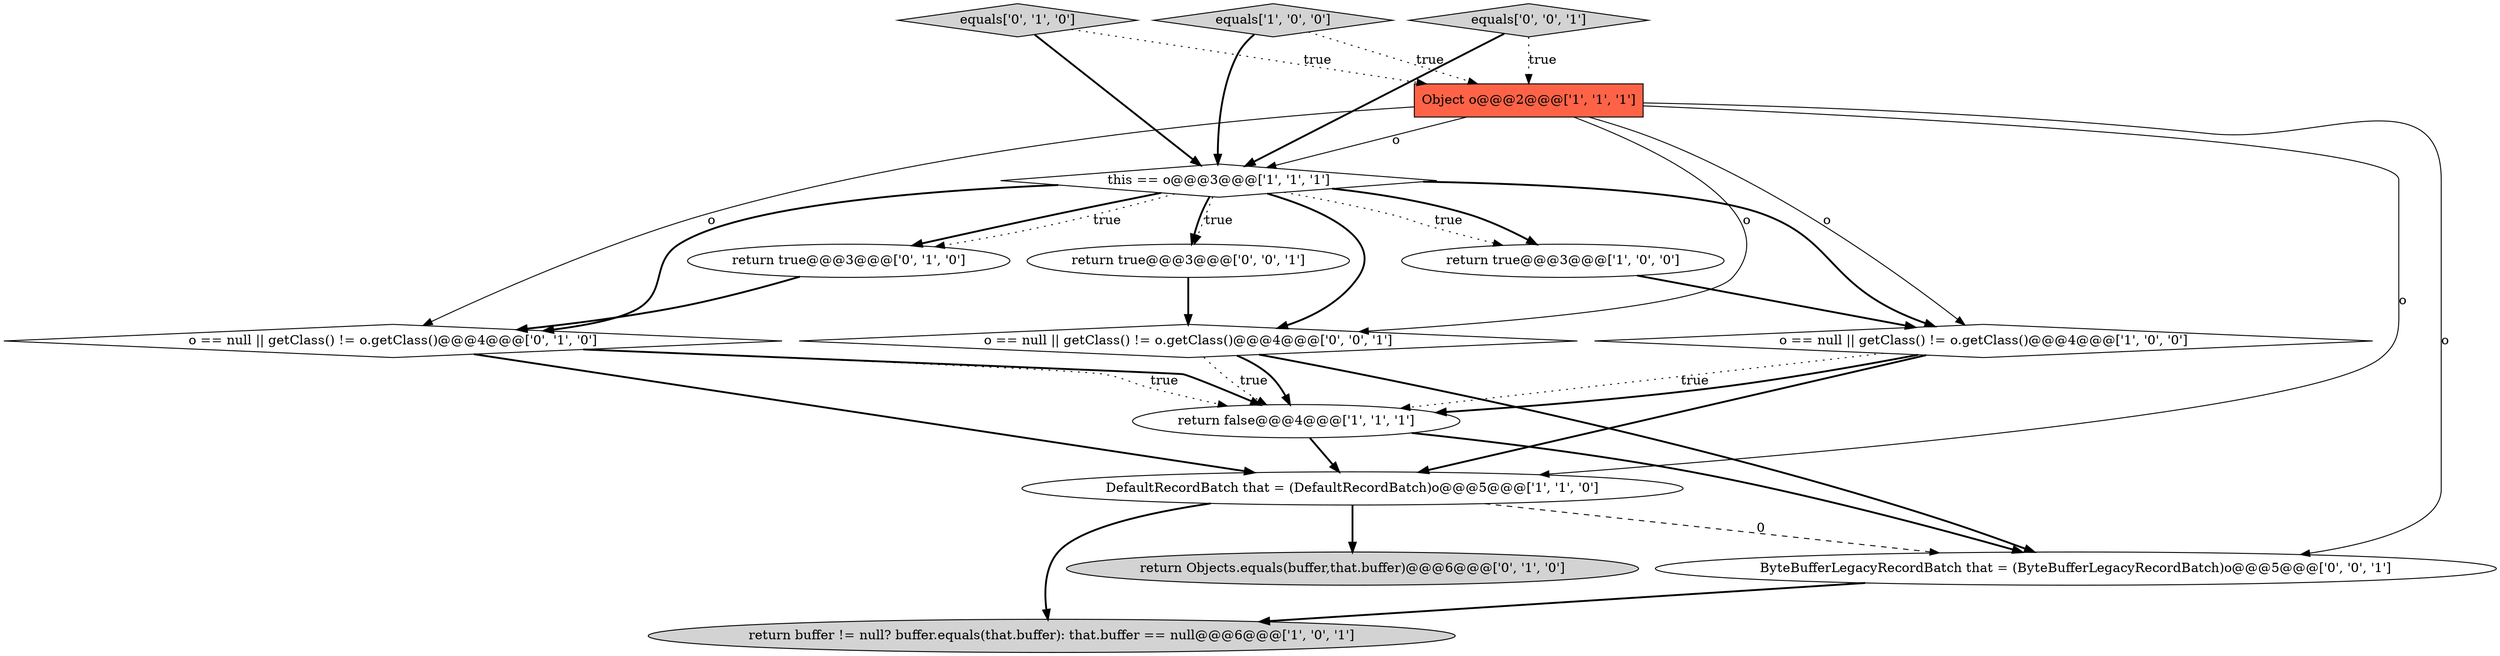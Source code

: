 digraph {
3 [style = filled, label = "this == o@@@3@@@['1', '1', '1']", fillcolor = white, shape = diamond image = "AAA0AAABBB1BBB"];
0 [style = filled, label = "equals['1', '0', '0']", fillcolor = lightgray, shape = diamond image = "AAA0AAABBB1BBB"];
7 [style = filled, label = "return false@@@4@@@['1', '1', '1']", fillcolor = white, shape = ellipse image = "AAA0AAABBB1BBB"];
9 [style = filled, label = "return Objects.equals(buffer,that.buffer)@@@6@@@['0', '1', '0']", fillcolor = lightgray, shape = ellipse image = "AAA0AAABBB2BBB"];
8 [style = filled, label = "return true@@@3@@@['0', '1', '0']", fillcolor = white, shape = ellipse image = "AAA0AAABBB2BBB"];
13 [style = filled, label = "o == null || getClass() != o.getClass()@@@4@@@['0', '0', '1']", fillcolor = white, shape = diamond image = "AAA0AAABBB3BBB"];
4 [style = filled, label = "DefaultRecordBatch that = (DefaultRecordBatch)o@@@5@@@['1', '1', '0']", fillcolor = white, shape = ellipse image = "AAA0AAABBB1BBB"];
1 [style = filled, label = "return true@@@3@@@['1', '0', '0']", fillcolor = white, shape = ellipse image = "AAA0AAABBB1BBB"];
5 [style = filled, label = "return buffer != null? buffer.equals(that.buffer): that.buffer == null@@@6@@@['1', '0', '1']", fillcolor = lightgray, shape = ellipse image = "AAA0AAABBB1BBB"];
12 [style = filled, label = "ByteBufferLegacyRecordBatch that = (ByteBufferLegacyRecordBatch)o@@@5@@@['0', '0', '1']", fillcolor = white, shape = ellipse image = "AAA0AAABBB3BBB"];
2 [style = filled, label = "o == null || getClass() != o.getClass()@@@4@@@['1', '0', '0']", fillcolor = white, shape = diamond image = "AAA0AAABBB1BBB"];
10 [style = filled, label = "o == null || getClass() != o.getClass()@@@4@@@['0', '1', '0']", fillcolor = white, shape = diamond image = "AAA0AAABBB2BBB"];
15 [style = filled, label = "equals['0', '0', '1']", fillcolor = lightgray, shape = diamond image = "AAA0AAABBB3BBB"];
11 [style = filled, label = "equals['0', '1', '0']", fillcolor = lightgray, shape = diamond image = "AAA0AAABBB2BBB"];
6 [style = filled, label = "Object o@@@2@@@['1', '1', '1']", fillcolor = tomato, shape = box image = "AAA0AAABBB1BBB"];
14 [style = filled, label = "return true@@@3@@@['0', '0', '1']", fillcolor = white, shape = ellipse image = "AAA0AAABBB3BBB"];
0->3 [style = bold, label=""];
6->13 [style = solid, label="o"];
4->9 [style = bold, label=""];
8->10 [style = bold, label=""];
12->5 [style = bold, label=""];
3->1 [style = bold, label=""];
7->12 [style = bold, label=""];
3->14 [style = bold, label=""];
13->7 [style = dotted, label="true"];
7->4 [style = bold, label=""];
0->6 [style = dotted, label="true"];
15->3 [style = bold, label=""];
2->4 [style = bold, label=""];
10->7 [style = bold, label=""];
3->14 [style = dotted, label="true"];
4->12 [style = dashed, label="0"];
3->10 [style = bold, label=""];
13->12 [style = bold, label=""];
6->4 [style = solid, label="o"];
3->2 [style = bold, label=""];
11->3 [style = bold, label=""];
6->2 [style = solid, label="o"];
11->6 [style = dotted, label="true"];
6->10 [style = solid, label="o"];
6->3 [style = solid, label="o"];
2->7 [style = dotted, label="true"];
15->6 [style = dotted, label="true"];
3->8 [style = bold, label=""];
13->7 [style = bold, label=""];
10->4 [style = bold, label=""];
3->13 [style = bold, label=""];
1->2 [style = bold, label=""];
2->7 [style = bold, label=""];
14->13 [style = bold, label=""];
6->12 [style = solid, label="o"];
3->8 [style = dotted, label="true"];
3->1 [style = dotted, label="true"];
4->5 [style = bold, label=""];
10->7 [style = dotted, label="true"];
}
